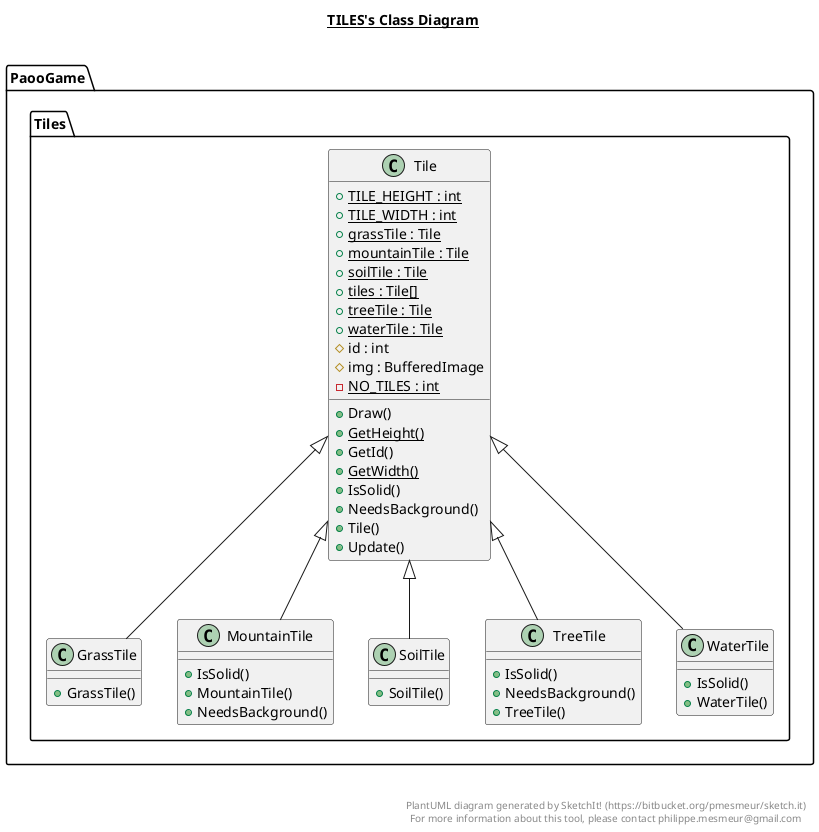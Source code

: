 @startuml

title __TILES's Class Diagram__\n

  namespace PaooGame {
    namespace Tiles {
      class PaooGame.Tiles.GrassTile {
          + GrassTile()
      }
    }
  }
  

  namespace PaooGame {
    namespace Tiles {
      class PaooGame.Tiles.MountainTile {
          + IsSolid()
          + MountainTile()
          + NeedsBackground()
      }
    }
  }
  

  namespace PaooGame {
    namespace Tiles {
      class PaooGame.Tiles.SoilTile {
          + SoilTile()
      }
    }
  }
  

  namespace PaooGame {
    namespace Tiles {
      class PaooGame.Tiles.Tile {
          {static} + TILE_HEIGHT : int
          {static} + TILE_WIDTH : int
          {static} + grassTile : Tile
          {static} + mountainTile : Tile
          {static} + soilTile : Tile
          {static} + tiles : Tile[]
          {static} + treeTile : Tile
          {static} + waterTile : Tile
          # id : int
          # img : BufferedImage
          {static} - NO_TILES : int
          + Draw()
          {static} + GetHeight()
          + GetId()
          {static} + GetWidth()
          + IsSolid()
          + NeedsBackground()
          + Tile()
          + Update()
      }
    }
  }
  

  namespace PaooGame {
    namespace Tiles {
      class PaooGame.Tiles.TreeTile {
          + IsSolid()
          + NeedsBackground()
          + TreeTile()
      }
    }
  }
  

  namespace PaooGame {
    namespace Tiles {
      class PaooGame.Tiles.WaterTile {
          + IsSolid()
          + WaterTile()
      }
    }
  }
  

  PaooGame.Tiles.GrassTile -up-|> PaooGame.Tiles.Tile
  PaooGame.Tiles.MountainTile -up-|> PaooGame.Tiles.Tile
  PaooGame.Tiles.SoilTile -up-|> PaooGame.Tiles.Tile
  PaooGame.Tiles.TreeTile -up-|> PaooGame.Tiles.Tile
  PaooGame.Tiles.WaterTile -up-|> PaooGame.Tiles.Tile


right footer


PlantUML diagram generated by SketchIt! (https://bitbucket.org/pmesmeur/sketch.it)
For more information about this tool, please contact philippe.mesmeur@gmail.com
endfooter

@enduml
